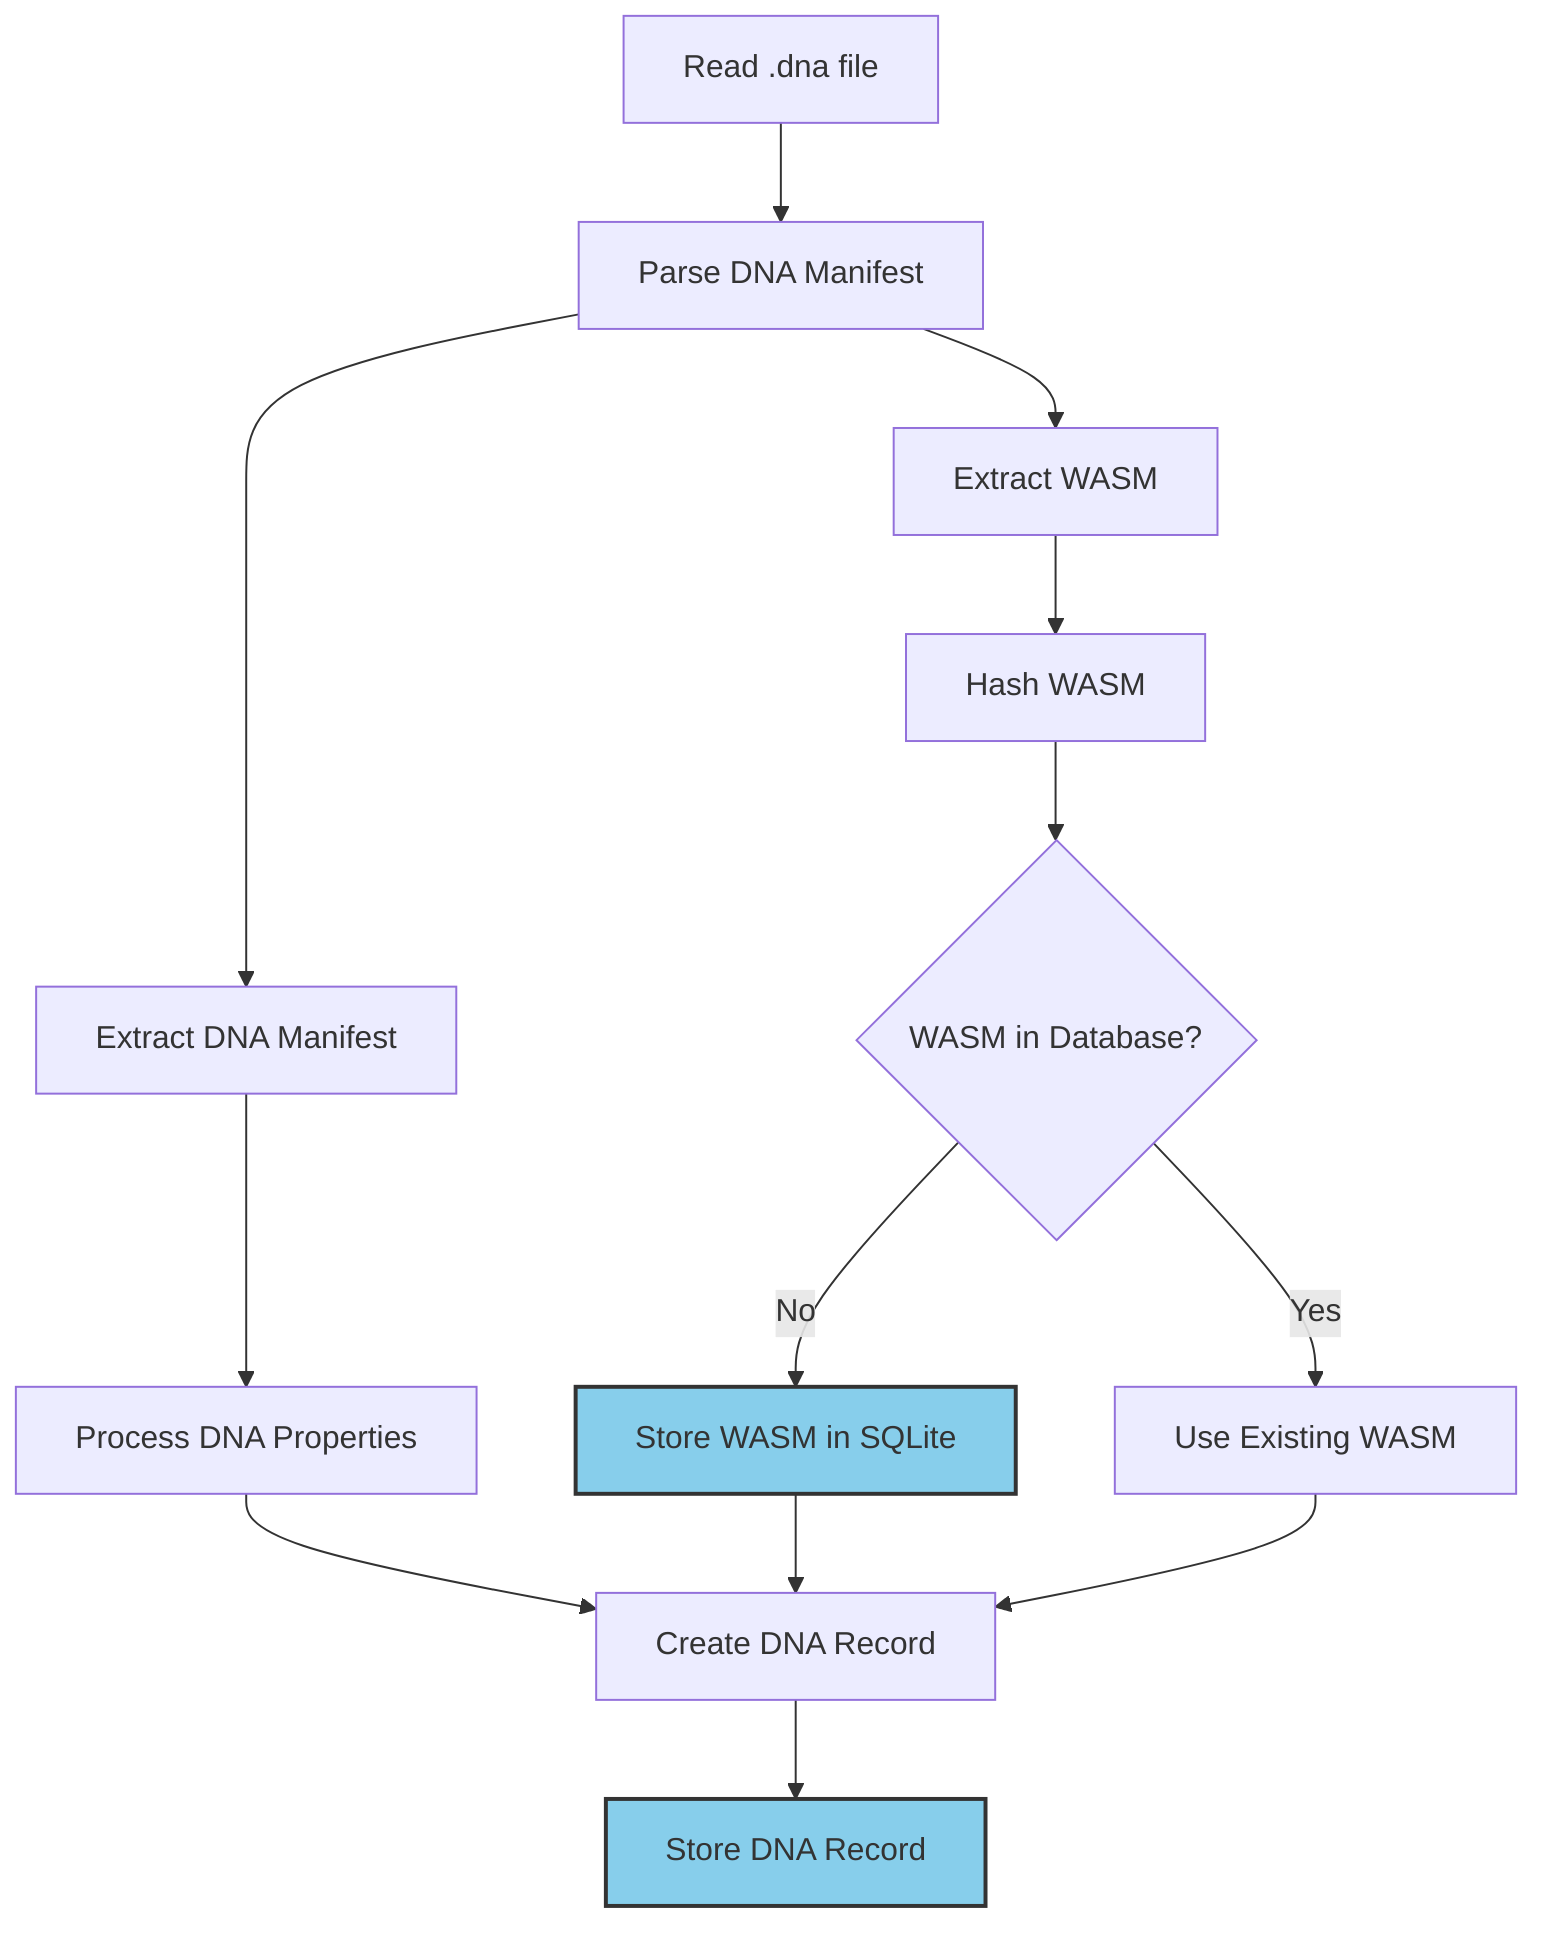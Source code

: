 flowchart TB
    A[Read .dna file] --> B[Parse DNA Manifest]
    B --> C[Extract WASM]
    B --> D[Extract DNA Manifest]
    
    C --> E[Hash WASM]
    D --> F[Process DNA Properties]
    
    E --> G{WASM in Database?}
    G -->|No| H[Store WASM in SQLite]
    G -->|Yes| I[Use Existing WASM]
    
    F --> J[Create DNA Record]
    H --> J
    I --> J
    
    J --> K[Store DNA Record]
    
    style H fill:#87CEEB,stroke:#333,stroke-width:2px
    style K fill:#87CEEB,stroke:#333,stroke-width:2px